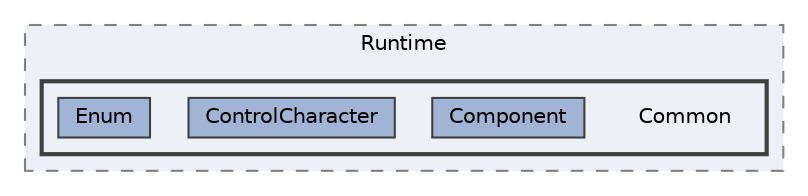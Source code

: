 digraph "C:/Users/むずでょ/Documents/Unity Projects/RMU-1-00-00-Research/Assets/RPGMaker/Codebase/Runtime/Common"
{
 // LATEX_PDF_SIZE
  bgcolor="transparent";
  edge [fontname=Helvetica,fontsize=10,labelfontname=Helvetica,labelfontsize=10];
  node [fontname=Helvetica,fontsize=10,shape=box,height=0.2,width=0.4];
  compound=true
  subgraph clusterdir_f75b6d0a85c69be80d5afad8cb782400 {
    graph [ bgcolor="#edf0f7", pencolor="grey50", label="Runtime", fontname=Helvetica,fontsize=10 style="filled,dashed", URL="dir_f75b6d0a85c69be80d5afad8cb782400.html",tooltip=""]
  subgraph clusterdir_64542edba55a3c422c76926457571498 {
    graph [ bgcolor="#edf0f7", pencolor="grey25", label="", fontname=Helvetica,fontsize=10 style="filled,bold", URL="dir_64542edba55a3c422c76926457571498.html",tooltip=""]
    dir_64542edba55a3c422c76926457571498 [shape=plaintext, label="Common"];
  dir_09c79b0b9843b1e72ed7f017f9a268d2 [label="Component", fillcolor="#a2b4d6", color="grey25", style="filled", URL="dir_09c79b0b9843b1e72ed7f017f9a268d2.html",tooltip=""];
  dir_ff9747814d04f287a175389e4f951894 [label="ControlCharacter", fillcolor="#a2b4d6", color="grey25", style="filled", URL="dir_ff9747814d04f287a175389e4f951894.html",tooltip=""];
  dir_b1b41d3743f5ffe328f0b20b1ee2e99b [label="Enum", fillcolor="#a2b4d6", color="grey25", style="filled", URL="dir_b1b41d3743f5ffe328f0b20b1ee2e99b.html",tooltip=""];
  }
  }
}
